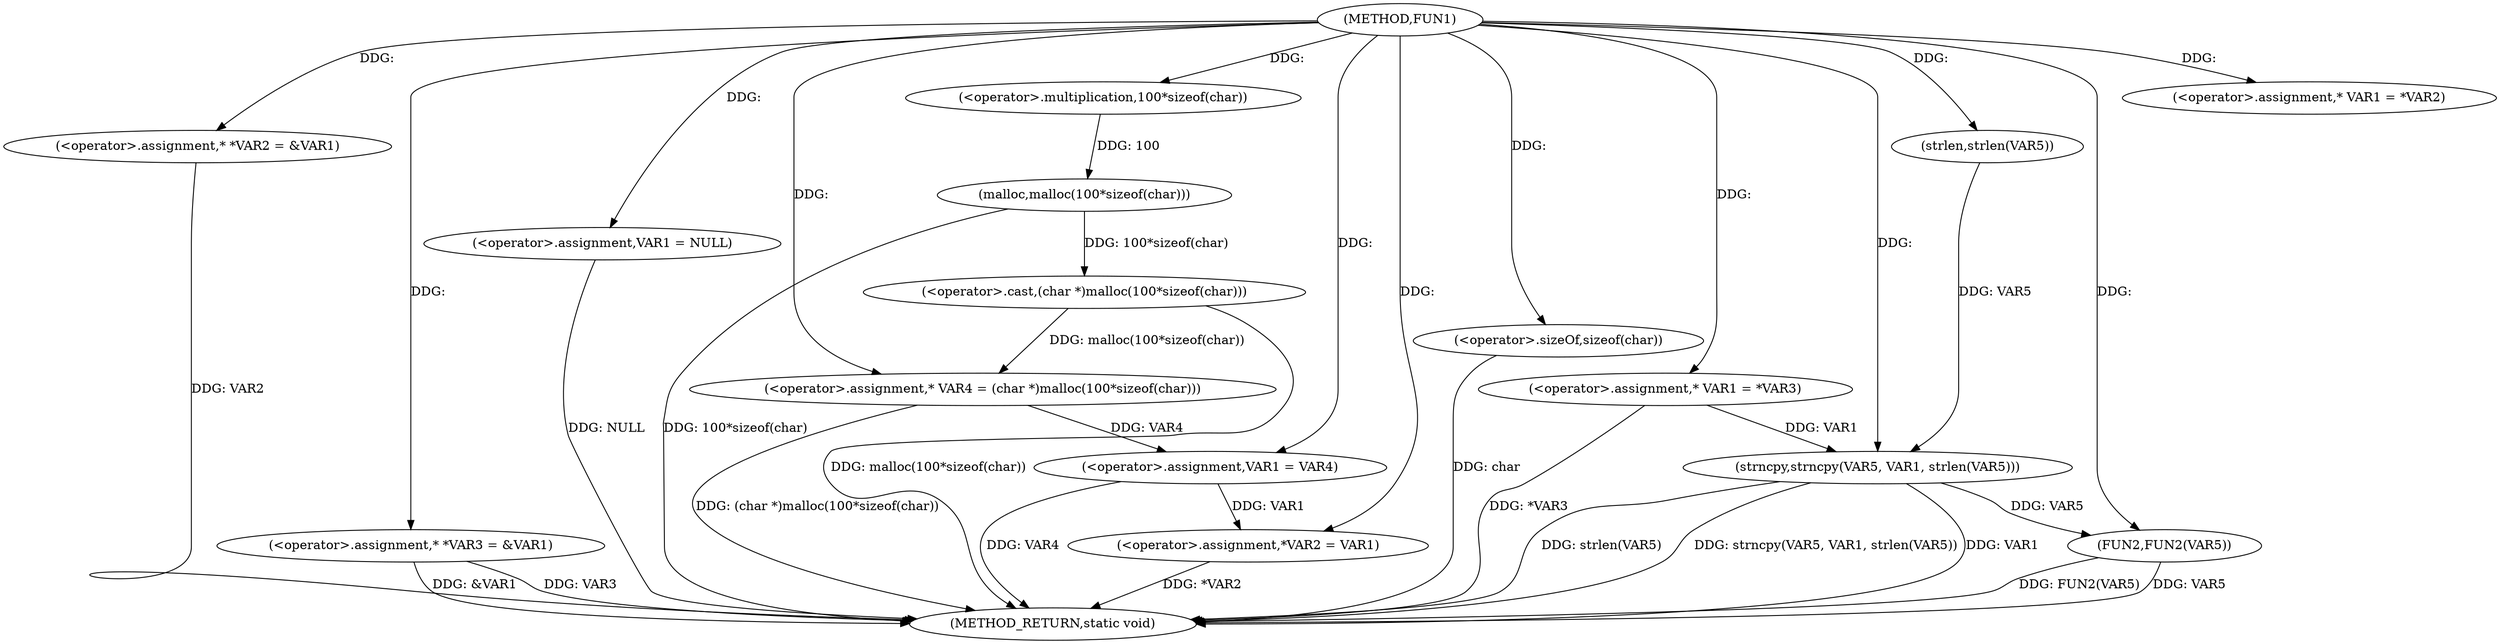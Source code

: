 digraph FUN1 {  
"1000100" [label = "(METHOD,FUN1)" ]
"1000155" [label = "(METHOD_RETURN,static void)" ]
"1000104" [label = "(<operator>.assignment,* *VAR2 = &VAR1)" ]
"1000109" [label = "(<operator>.assignment,* *VAR3 = &VAR1)" ]
"1000113" [label = "(<operator>.assignment,VAR1 = NULL)" ]
"1000118" [label = "(<operator>.assignment,* VAR1 = *VAR2)" ]
"1000124" [label = "(<operator>.assignment,* VAR4 = (char *)malloc(100*sizeof(char)))" ]
"1000126" [label = "(<operator>.cast,(char *)malloc(100*sizeof(char)))" ]
"1000128" [label = "(malloc,malloc(100*sizeof(char)))" ]
"1000129" [label = "(<operator>.multiplication,100*sizeof(char))" ]
"1000131" [label = "(<operator>.sizeOf,sizeof(char))" ]
"1000133" [label = "(<operator>.assignment,VAR1 = VAR4)" ]
"1000136" [label = "(<operator>.assignment,*VAR2 = VAR1)" ]
"1000142" [label = "(<operator>.assignment,* VAR1 = *VAR3)" ]
"1000148" [label = "(strncpy,strncpy(VAR5, VAR1, strlen(VAR5)))" ]
"1000151" [label = "(strlen,strlen(VAR5))" ]
"1000153" [label = "(FUN2,FUN2(VAR5))" ]
  "1000124" -> "1000155"  [ label = "DDG: (char *)malloc(100*sizeof(char))"] 
  "1000148" -> "1000155"  [ label = "DDG: strlen(VAR5)"] 
  "1000104" -> "1000155"  [ label = "DDG: VAR2"] 
  "1000131" -> "1000155"  [ label = "DDG: char"] 
  "1000113" -> "1000155"  [ label = "DDG: NULL"] 
  "1000148" -> "1000155"  [ label = "DDG: strncpy(VAR5, VAR1, strlen(VAR5))"] 
  "1000153" -> "1000155"  [ label = "DDG: FUN2(VAR5)"] 
  "1000153" -> "1000155"  [ label = "DDG: VAR5"] 
  "1000148" -> "1000155"  [ label = "DDG: VAR1"] 
  "1000126" -> "1000155"  [ label = "DDG: malloc(100*sizeof(char))"] 
  "1000109" -> "1000155"  [ label = "DDG: &VAR1"] 
  "1000128" -> "1000155"  [ label = "DDG: 100*sizeof(char)"] 
  "1000142" -> "1000155"  [ label = "DDG: *VAR3"] 
  "1000133" -> "1000155"  [ label = "DDG: VAR4"] 
  "1000109" -> "1000155"  [ label = "DDG: VAR3"] 
  "1000136" -> "1000155"  [ label = "DDG: *VAR2"] 
  "1000100" -> "1000104"  [ label = "DDG: "] 
  "1000100" -> "1000109"  [ label = "DDG: "] 
  "1000100" -> "1000113"  [ label = "DDG: "] 
  "1000100" -> "1000118"  [ label = "DDG: "] 
  "1000126" -> "1000124"  [ label = "DDG: malloc(100*sizeof(char))"] 
  "1000100" -> "1000124"  [ label = "DDG: "] 
  "1000128" -> "1000126"  [ label = "DDG: 100*sizeof(char)"] 
  "1000129" -> "1000128"  [ label = "DDG: 100"] 
  "1000100" -> "1000129"  [ label = "DDG: "] 
  "1000100" -> "1000131"  [ label = "DDG: "] 
  "1000124" -> "1000133"  [ label = "DDG: VAR4"] 
  "1000100" -> "1000133"  [ label = "DDG: "] 
  "1000133" -> "1000136"  [ label = "DDG: VAR1"] 
  "1000100" -> "1000136"  [ label = "DDG: "] 
  "1000100" -> "1000142"  [ label = "DDG: "] 
  "1000151" -> "1000148"  [ label = "DDG: VAR5"] 
  "1000100" -> "1000148"  [ label = "DDG: "] 
  "1000142" -> "1000148"  [ label = "DDG: VAR1"] 
  "1000100" -> "1000151"  [ label = "DDG: "] 
  "1000148" -> "1000153"  [ label = "DDG: VAR5"] 
  "1000100" -> "1000153"  [ label = "DDG: "] 
}
